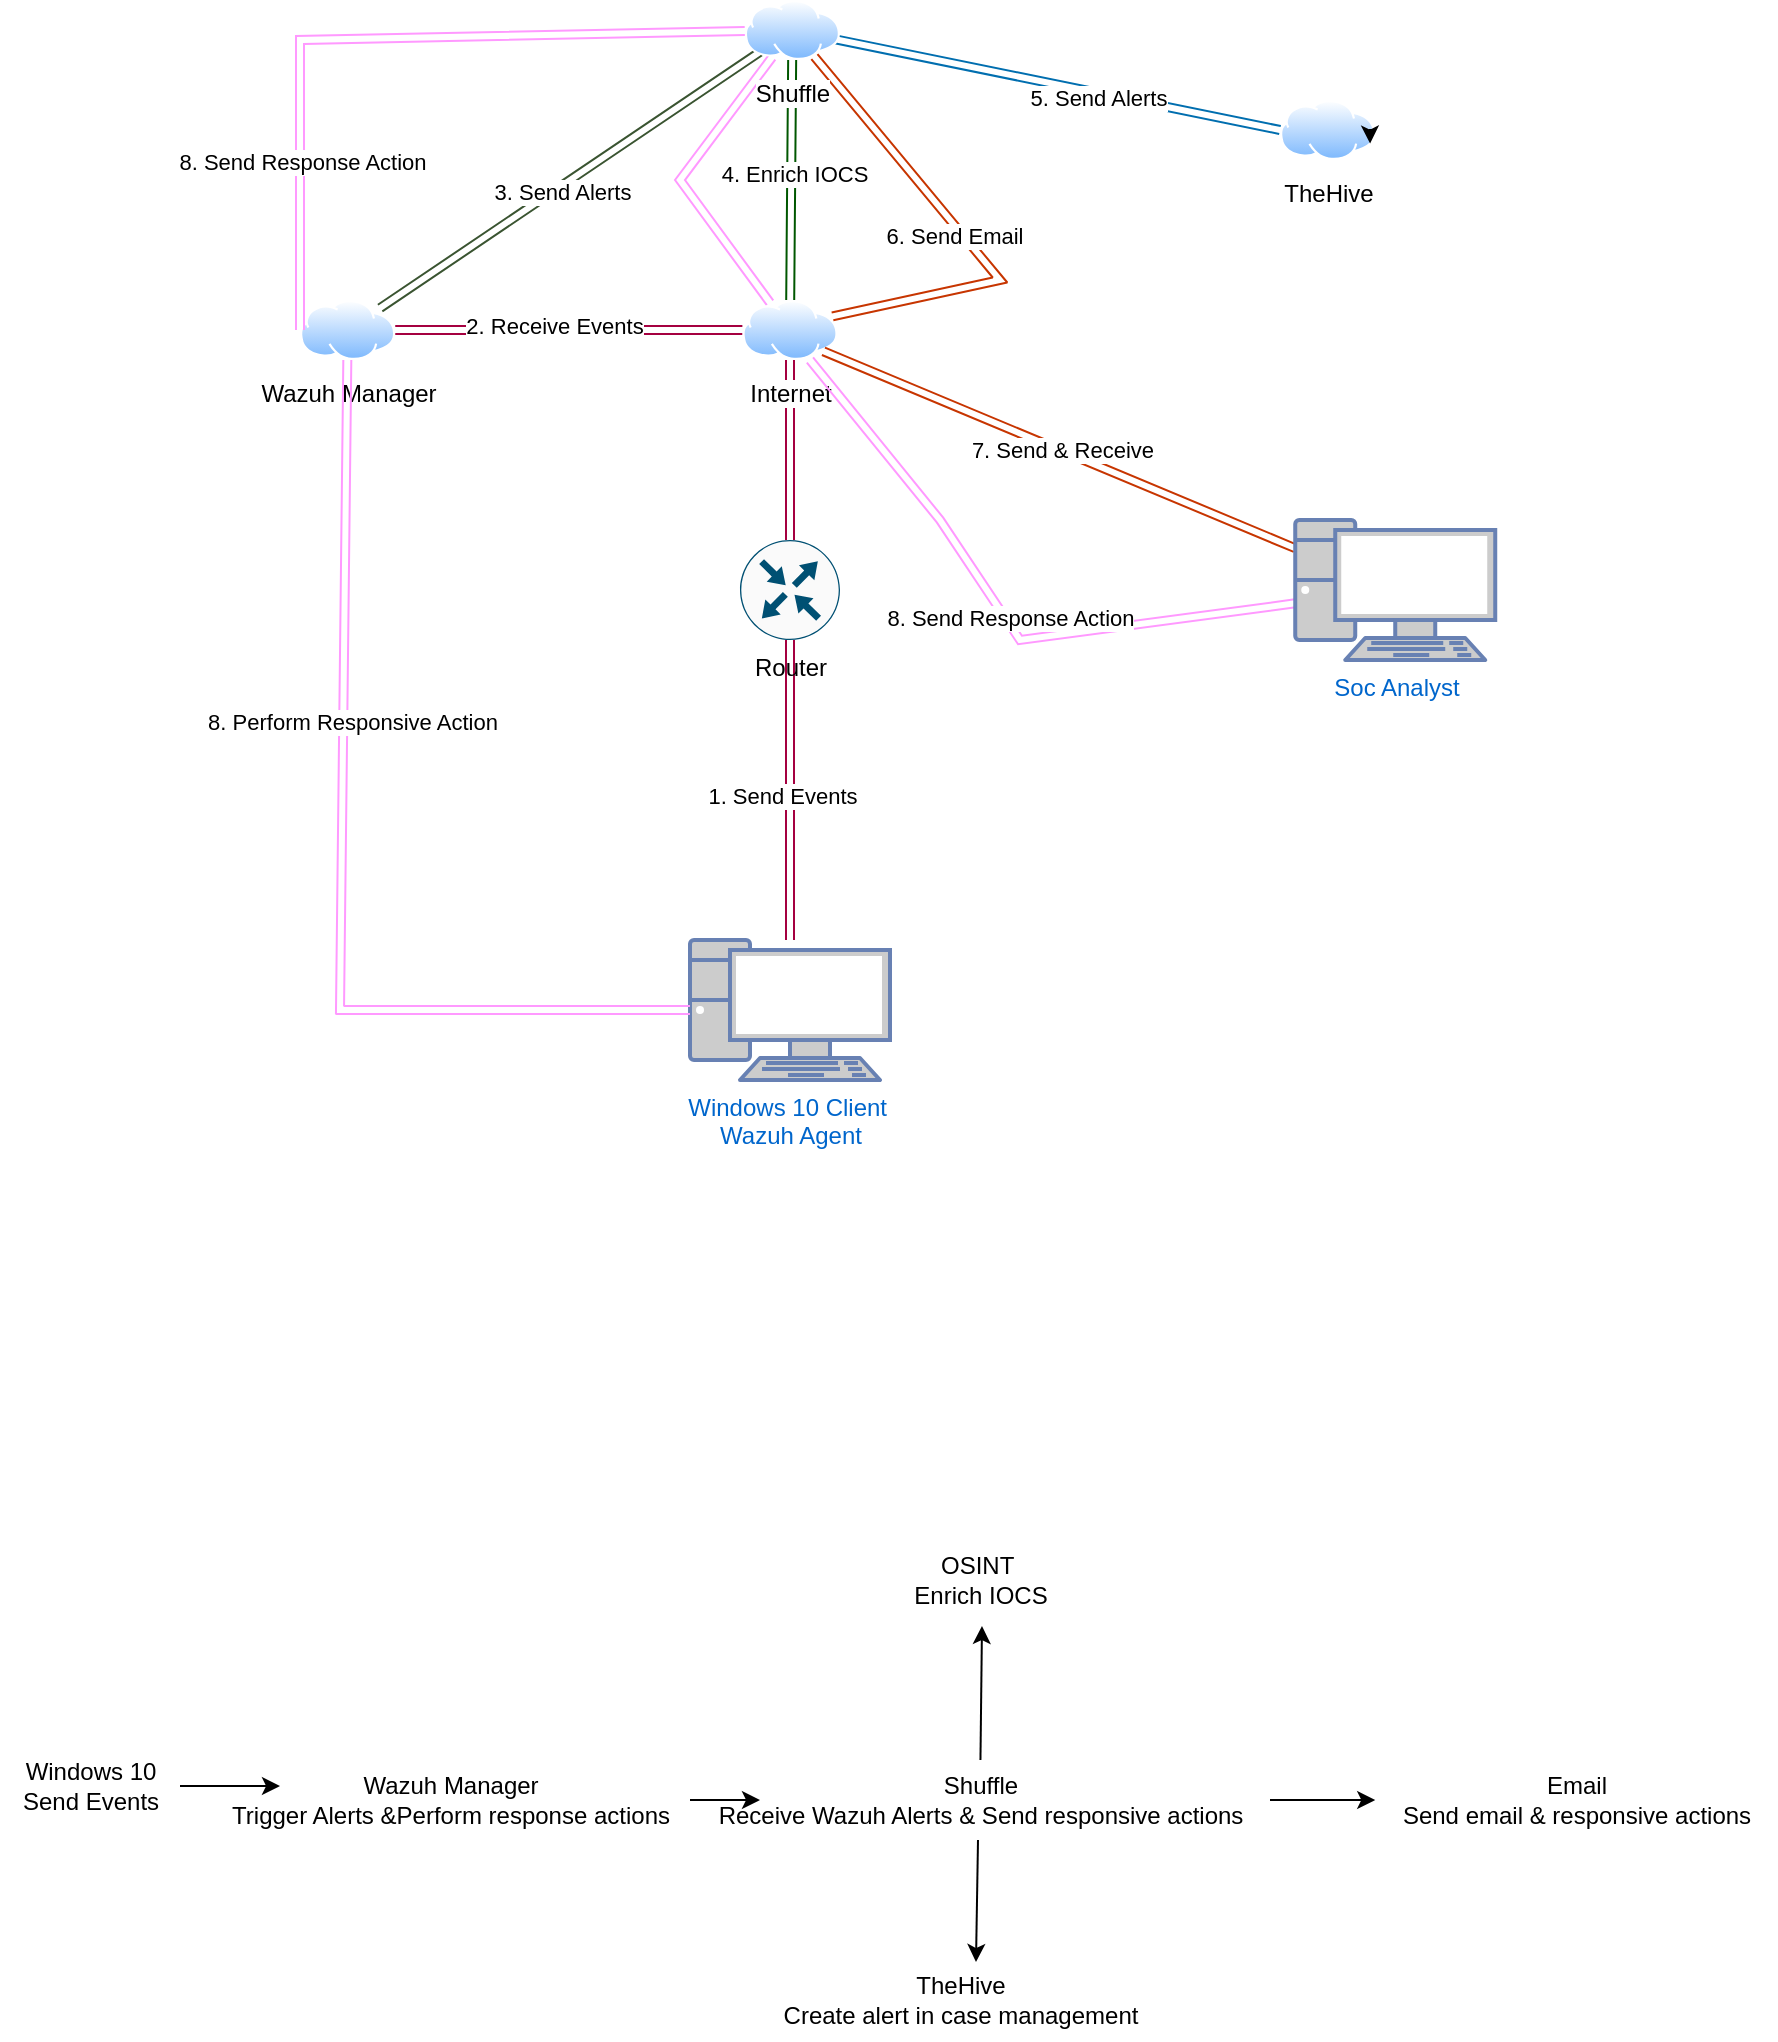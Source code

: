 <mxfile version="25.0.3">
  <diagram name="Page-1" id="ogt_sljapLo9hMkwnEWg">
    <mxGraphModel dx="794" dy="688" grid="1" gridSize="10" guides="1" tooltips="1" connect="1" arrows="1" fold="1" page="1" pageScale="1" pageWidth="827" pageHeight="1169" math="0" shadow="0">
      <root>
        <mxCell id="0" />
        <mxCell id="1" parent="0" />
        <mxCell id="6c3sIC1W4p3ReGTabZ1L-9" value="" style="rounded=0;orthogonalLoop=1;jettySize=auto;html=1;startArrow=block;startFill=1;shape=link;fillColor=#d80073;strokeColor=#A50040;" edge="1" parent="1" source="6c3sIC1W4p3ReGTabZ1L-1" target="6c3sIC1W4p3ReGTabZ1L-2">
          <mxGeometry relative="1" as="geometry" />
        </mxCell>
        <mxCell id="6c3sIC1W4p3ReGTabZ1L-10" value="1. Send Events" style="edgeLabel;html=1;align=center;verticalAlign=middle;resizable=0;points=[];" vertex="1" connectable="0" parent="6c3sIC1W4p3ReGTabZ1L-9">
          <mxGeometry x="-0.04" y="4" relative="1" as="geometry">
            <mxPoint as="offset" />
          </mxGeometry>
        </mxCell>
        <mxCell id="6c3sIC1W4p3ReGTabZ1L-1" value="Windows 10 Client&amp;nbsp;&lt;div&gt;Wazuh Agent&lt;div&gt;&lt;br&gt;&lt;/div&gt;&lt;/div&gt;" style="fontColor=#0066CC;verticalAlign=top;verticalLabelPosition=bottom;labelPosition=center;align=center;html=1;outlineConnect=0;fillColor=#CCCCCC;strokeColor=#6881B3;gradientColor=none;gradientDirection=north;strokeWidth=2;shape=mxgraph.networks.pc;" vertex="1" parent="1">
          <mxGeometry x="345" y="490" width="100" height="70" as="geometry" />
        </mxCell>
        <mxCell id="6c3sIC1W4p3ReGTabZ1L-12" style="edgeStyle=orthogonalEdgeStyle;rounded=0;orthogonalLoop=1;jettySize=auto;html=1;entryX=0.5;entryY=1;entryDx=0;entryDy=0;fillColor=#d80073;strokeColor=#A50040;shape=link;" edge="1" parent="1" source="6c3sIC1W4p3ReGTabZ1L-2" target="6c3sIC1W4p3ReGTabZ1L-3">
          <mxGeometry relative="1" as="geometry" />
        </mxCell>
        <mxCell id="6c3sIC1W4p3ReGTabZ1L-2" value="Router&lt;div&gt;&lt;br&gt;&lt;/div&gt;" style="sketch=0;points=[[0.5,0,0],[1,0.5,0],[0.5,1,0],[0,0.5,0],[0.145,0.145,0],[0.856,0.145,0],[0.855,0.856,0],[0.145,0.855,0]];verticalLabelPosition=bottom;html=1;verticalAlign=top;aspect=fixed;align=center;pointerEvents=1;shape=mxgraph.cisco19.rect;prIcon=router;fillColor=#FAFAFA;strokeColor=#005073;" vertex="1" parent="1">
          <mxGeometry x="370" y="290" width="50" height="50" as="geometry" />
        </mxCell>
        <mxCell id="6c3sIC1W4p3ReGTabZ1L-14" style="edgeStyle=orthogonalEdgeStyle;rounded=0;orthogonalLoop=1;jettySize=auto;html=1;shape=link;fillColor=#d80073;strokeColor=#A50040;" edge="1" parent="1" source="6c3sIC1W4p3ReGTabZ1L-3" target="6c3sIC1W4p3ReGTabZ1L-4">
          <mxGeometry relative="1" as="geometry" />
        </mxCell>
        <mxCell id="6c3sIC1W4p3ReGTabZ1L-15" value="2. Receive Events" style="edgeLabel;html=1;align=center;verticalAlign=middle;resizable=0;points=[];" vertex="1" connectable="0" parent="6c3sIC1W4p3ReGTabZ1L-14">
          <mxGeometry x="0.09" y="-2" relative="1" as="geometry">
            <mxPoint as="offset" />
          </mxGeometry>
        </mxCell>
        <mxCell id="6c3sIC1W4p3ReGTabZ1L-35" style="rounded=0;orthogonalLoop=1;jettySize=auto;html=1;shape=link;strokeColor=#FF99FF;" edge="1" parent="1" source="6c3sIC1W4p3ReGTabZ1L-3" target="6c3sIC1W4p3ReGTabZ1L-6">
          <mxGeometry relative="1" as="geometry">
            <Array as="points">
              <mxPoint x="340" y="110" />
            </Array>
          </mxGeometry>
        </mxCell>
        <mxCell id="6c3sIC1W4p3ReGTabZ1L-3" value="Internet" style="image;aspect=fixed;perimeter=ellipsePerimeter;html=1;align=center;shadow=0;dashed=0;spacingTop=3;image=img/lib/active_directory/internet_cloud.svg;" vertex="1" parent="1">
          <mxGeometry x="371.19" y="170" width="47.62" height="30" as="geometry" />
        </mxCell>
        <mxCell id="6c3sIC1W4p3ReGTabZ1L-17" style="rounded=0;orthogonalLoop=1;jettySize=auto;html=1;shape=link;fillColor=#6d8764;strokeColor=#3A5431;" edge="1" parent="1" source="6c3sIC1W4p3ReGTabZ1L-4" target="6c3sIC1W4p3ReGTabZ1L-6">
          <mxGeometry relative="1" as="geometry" />
        </mxCell>
        <mxCell id="6c3sIC1W4p3ReGTabZ1L-18" value="3. Send Alerts" style="edgeLabel;html=1;align=center;verticalAlign=middle;resizable=0;points=[];" vertex="1" connectable="0" parent="6c3sIC1W4p3ReGTabZ1L-17">
          <mxGeometry x="-0.059" y="-2" relative="1" as="geometry">
            <mxPoint as="offset" />
          </mxGeometry>
        </mxCell>
        <mxCell id="6c3sIC1W4p3ReGTabZ1L-4" value="Wazuh Manager" style="image;aspect=fixed;perimeter=ellipsePerimeter;html=1;align=center;shadow=0;dashed=0;spacingTop=3;image=img/lib/active_directory/internet_cloud.svg;" vertex="1" parent="1">
          <mxGeometry x="150" y="170" width="47.62" height="30" as="geometry" />
        </mxCell>
        <mxCell id="6c3sIC1W4p3ReGTabZ1L-5" value="TheHive" style="image;aspect=fixed;perimeter=ellipsePerimeter;html=1;align=center;shadow=0;dashed=0;spacingTop=3;image=img/lib/active_directory/internet_cloud.svg;" vertex="1" parent="1">
          <mxGeometry x="640" y="70" width="47.62" height="30" as="geometry" />
        </mxCell>
        <mxCell id="6c3sIC1W4p3ReGTabZ1L-19" style="rounded=0;orthogonalLoop=1;jettySize=auto;html=1;shape=link;fillColor=#008a00;strokeColor=#005700;" edge="1" parent="1" source="6c3sIC1W4p3ReGTabZ1L-6" target="6c3sIC1W4p3ReGTabZ1L-3">
          <mxGeometry relative="1" as="geometry" />
        </mxCell>
        <mxCell id="6c3sIC1W4p3ReGTabZ1L-21" value="4. Enrich IOCS" style="edgeLabel;html=1;align=center;verticalAlign=middle;resizable=0;points=[];" vertex="1" connectable="0" parent="6c3sIC1W4p3ReGTabZ1L-19">
          <mxGeometry x="-0.05" y="1" relative="1" as="geometry">
            <mxPoint as="offset" />
          </mxGeometry>
        </mxCell>
        <mxCell id="6c3sIC1W4p3ReGTabZ1L-22" style="rounded=0;orthogonalLoop=1;jettySize=auto;html=1;shape=link;fillColor=#1ba1e2;strokeColor=#006EAF;entryX=0;entryY=0.5;entryDx=0;entryDy=0;" edge="1" parent="1" target="6c3sIC1W4p3ReGTabZ1L-5">
          <mxGeometry relative="1" as="geometry">
            <mxPoint x="414.004" y="38.896" as="sourcePoint" />
            <mxPoint x="622.38" y="169.999" as="targetPoint" />
            <Array as="points" />
          </mxGeometry>
        </mxCell>
        <mxCell id="6c3sIC1W4p3ReGTabZ1L-27" value="5. Send Alerts" style="edgeLabel;html=1;align=center;verticalAlign=middle;resizable=0;points=[];" vertex="1" connectable="0" parent="6c3sIC1W4p3ReGTabZ1L-22">
          <mxGeometry x="0.192" y="-2" relative="1" as="geometry">
            <mxPoint as="offset" />
          </mxGeometry>
        </mxCell>
        <mxCell id="6c3sIC1W4p3ReGTabZ1L-28" style="rounded=0;orthogonalLoop=1;jettySize=auto;html=1;entryX=1;entryY=0.25;entryDx=0;entryDy=0;shape=link;fillColor=#fa6800;strokeColor=#C73500;" edge="1" parent="1" source="6c3sIC1W4p3ReGTabZ1L-6" target="6c3sIC1W4p3ReGTabZ1L-3">
          <mxGeometry relative="1" as="geometry">
            <Array as="points">
              <mxPoint x="500" y="160" />
            </Array>
          </mxGeometry>
        </mxCell>
        <mxCell id="6c3sIC1W4p3ReGTabZ1L-29" value="6. Send Email" style="edgeLabel;html=1;align=center;verticalAlign=middle;resizable=0;points=[];" vertex="1" connectable="0" parent="6c3sIC1W4p3ReGTabZ1L-28">
          <mxGeometry x="-0.016" y="-3" relative="1" as="geometry">
            <mxPoint x="-1" as="offset" />
          </mxGeometry>
        </mxCell>
        <mxCell id="6c3sIC1W4p3ReGTabZ1L-36" style="rounded=0;orthogonalLoop=1;jettySize=auto;html=1;entryX=0;entryY=0.5;entryDx=0;entryDy=0;shape=link;strokeColor=#FF99FF;" edge="1" parent="1" source="6c3sIC1W4p3ReGTabZ1L-6" target="6c3sIC1W4p3ReGTabZ1L-4">
          <mxGeometry relative="1" as="geometry">
            <Array as="points">
              <mxPoint x="150" y="40" />
            </Array>
          </mxGeometry>
        </mxCell>
        <mxCell id="6c3sIC1W4p3ReGTabZ1L-38" value="8. Send Response Action" style="edgeLabel;html=1;align=center;verticalAlign=middle;resizable=0;points=[];" vertex="1" connectable="0" parent="6c3sIC1W4p3ReGTabZ1L-36">
          <mxGeometry x="0.543" y="1" relative="1" as="geometry">
            <mxPoint as="offset" />
          </mxGeometry>
        </mxCell>
        <mxCell id="6c3sIC1W4p3ReGTabZ1L-6" value="Shuffle" style="image;aspect=fixed;perimeter=ellipsePerimeter;html=1;align=center;shadow=0;dashed=0;spacingTop=3;image=img/lib/active_directory/internet_cloud.svg;" vertex="1" parent="1">
          <mxGeometry x="372.38" y="20" width="47.62" height="30" as="geometry" />
        </mxCell>
        <mxCell id="6c3sIC1W4p3ReGTabZ1L-30" style="rounded=0;orthogonalLoop=1;jettySize=auto;html=1;entryX=1;entryY=1;entryDx=0;entryDy=0;shape=link;fillColor=#fa6800;strokeColor=#C73500;" edge="1" parent="1" source="6c3sIC1W4p3ReGTabZ1L-7" target="6c3sIC1W4p3ReGTabZ1L-3">
          <mxGeometry relative="1" as="geometry" />
        </mxCell>
        <mxCell id="6c3sIC1W4p3ReGTabZ1L-31" value="7. Send &amp;amp; Receive" style="edgeLabel;html=1;align=center;verticalAlign=middle;resizable=0;points=[];" vertex="1" connectable="0" parent="6c3sIC1W4p3ReGTabZ1L-30">
          <mxGeometry x="-0.008" y="-1" relative="1" as="geometry">
            <mxPoint as="offset" />
          </mxGeometry>
        </mxCell>
        <mxCell id="6c3sIC1W4p3ReGTabZ1L-33" style="rounded=0;orthogonalLoop=1;jettySize=auto;html=1;entryX=0.75;entryY=1;entryDx=0;entryDy=0;fillColor=#f8cecc;gradientColor=#ea6b66;strokeColor=#FF99FF;shape=link;" edge="1" parent="1" source="6c3sIC1W4p3ReGTabZ1L-7">
          <mxGeometry relative="1" as="geometry">
            <mxPoint x="580" y="326.38" as="sourcePoint" />
            <mxPoint x="404.986" y="199.997" as="targetPoint" />
            <Array as="points">
              <mxPoint x="510" y="340" />
              <mxPoint x="470" y="280" />
            </Array>
          </mxGeometry>
        </mxCell>
        <mxCell id="6c3sIC1W4p3ReGTabZ1L-34" value="8. Send Response Action" style="edgeLabel;html=1;align=center;verticalAlign=middle;resizable=0;points=[];" vertex="1" connectable="0" parent="6c3sIC1W4p3ReGTabZ1L-33">
          <mxGeometry x="-0.036" y="-2" relative="1" as="geometry">
            <mxPoint as="offset" />
          </mxGeometry>
        </mxCell>
        <mxCell id="6c3sIC1W4p3ReGTabZ1L-7" value="&lt;div&gt;&lt;div&gt;Soc Analyst&lt;/div&gt;&lt;/div&gt;" style="fontColor=#0066CC;verticalAlign=top;verticalLabelPosition=bottom;labelPosition=center;align=center;html=1;outlineConnect=0;fillColor=#CCCCCC;strokeColor=#6881B3;gradientColor=none;gradientDirection=north;strokeWidth=2;shape=mxgraph.networks.pc;" vertex="1" parent="1">
          <mxGeometry x="647.62" y="280" width="100" height="70" as="geometry" />
        </mxCell>
        <mxCell id="6c3sIC1W4p3ReGTabZ1L-13" style="edgeStyle=orthogonalEdgeStyle;rounded=0;orthogonalLoop=1;jettySize=auto;html=1;exitX=0.5;exitY=1;exitDx=0;exitDy=0;" edge="1" parent="1" source="6c3sIC1W4p3ReGTabZ1L-4" target="6c3sIC1W4p3ReGTabZ1L-4">
          <mxGeometry relative="1" as="geometry" />
        </mxCell>
        <mxCell id="6c3sIC1W4p3ReGTabZ1L-23" style="edgeStyle=orthogonalEdgeStyle;rounded=0;orthogonalLoop=1;jettySize=auto;html=1;exitX=1;exitY=0.5;exitDx=0;exitDy=0;entryX=1;entryY=0.75;entryDx=0;entryDy=0;" edge="1" parent="1" source="6c3sIC1W4p3ReGTabZ1L-5" target="6c3sIC1W4p3ReGTabZ1L-5">
          <mxGeometry relative="1" as="geometry" />
        </mxCell>
        <mxCell id="6c3sIC1W4p3ReGTabZ1L-41" style="rounded=0;orthogonalLoop=1;jettySize=auto;html=1;entryX=0;entryY=0.5;entryDx=0;entryDy=0;entryPerimeter=0;shape=link;strokeColor=#FF99FF;" edge="1" parent="1" source="6c3sIC1W4p3ReGTabZ1L-4" target="6c3sIC1W4p3ReGTabZ1L-1">
          <mxGeometry relative="1" as="geometry">
            <Array as="points">
              <mxPoint x="170" y="525" />
            </Array>
          </mxGeometry>
        </mxCell>
        <mxCell id="6c3sIC1W4p3ReGTabZ1L-42" value="8. Perform Responsive Action" style="edgeLabel;html=1;align=center;verticalAlign=middle;resizable=0;points=[];" vertex="1" connectable="0" parent="6c3sIC1W4p3ReGTabZ1L-41">
          <mxGeometry x="-0.276" y="4" relative="1" as="geometry">
            <mxPoint as="offset" />
          </mxGeometry>
        </mxCell>
        <mxCell id="6c3sIC1W4p3ReGTabZ1L-44" style="edgeStyle=orthogonalEdgeStyle;rounded=0;orthogonalLoop=1;jettySize=auto;html=1;" edge="1" parent="1" source="6c3sIC1W4p3ReGTabZ1L-43">
          <mxGeometry relative="1" as="geometry">
            <mxPoint x="140" y="913" as="targetPoint" />
          </mxGeometry>
        </mxCell>
        <mxCell id="6c3sIC1W4p3ReGTabZ1L-43" value="Windows 10&lt;br&gt;Send Events" style="text;html=1;align=center;verticalAlign=middle;resizable=0;points=[];autosize=1;strokeColor=none;fillColor=none;" vertex="1" parent="1">
          <mxGeometry y="893" width="90" height="40" as="geometry" />
        </mxCell>
        <mxCell id="6c3sIC1W4p3ReGTabZ1L-46" style="edgeStyle=orthogonalEdgeStyle;rounded=0;orthogonalLoop=1;jettySize=auto;html=1;" edge="1" parent="1" source="6c3sIC1W4p3ReGTabZ1L-45">
          <mxGeometry relative="1" as="geometry">
            <mxPoint x="380" y="920" as="targetPoint" />
          </mxGeometry>
        </mxCell>
        <mxCell id="6c3sIC1W4p3ReGTabZ1L-45" value="Wazuh Manager&lt;div&gt;Trigger Alerts &amp;amp;Perform response actions&lt;/div&gt;" style="text;html=1;align=center;verticalAlign=middle;resizable=0;points=[];autosize=1;strokeColor=none;fillColor=none;" vertex="1" parent="1">
          <mxGeometry x="105" y="900" width="240" height="40" as="geometry" />
        </mxCell>
        <mxCell id="6c3sIC1W4p3ReGTabZ1L-48" style="rounded=0;orthogonalLoop=1;jettySize=auto;html=1;entryX=0.511;entryY=1.075;entryDx=0;entryDy=0;entryPerimeter=0;" edge="1" parent="1" source="6c3sIC1W4p3ReGTabZ1L-47" target="6c3sIC1W4p3ReGTabZ1L-49">
          <mxGeometry relative="1" as="geometry">
            <mxPoint x="558.5" y="820" as="targetPoint" />
          </mxGeometry>
        </mxCell>
        <mxCell id="6c3sIC1W4p3ReGTabZ1L-50" style="rounded=0;orthogonalLoop=1;jettySize=auto;html=1;entryX=0.54;entryY=0.025;entryDx=0;entryDy=0;entryPerimeter=0;" edge="1" parent="1" target="6c3sIC1W4p3ReGTabZ1L-51">
          <mxGeometry relative="1" as="geometry">
            <mxPoint x="545" y="1010" as="targetPoint" />
            <mxPoint x="489" y="940" as="sourcePoint" />
          </mxGeometry>
        </mxCell>
        <mxCell id="6c3sIC1W4p3ReGTabZ1L-57" value="" style="edgeStyle=orthogonalEdgeStyle;rounded=0;orthogonalLoop=1;jettySize=auto;html=1;" edge="1" parent="1" source="6c3sIC1W4p3ReGTabZ1L-47" target="6c3sIC1W4p3ReGTabZ1L-56">
          <mxGeometry relative="1" as="geometry" />
        </mxCell>
        <mxCell id="6c3sIC1W4p3ReGTabZ1L-47" value="Shuffle&lt;div&gt;Receive Wazuh Alerts &amp;amp; Send responsive actions&lt;/div&gt;" style="text;html=1;align=center;verticalAlign=middle;resizable=0;points=[];autosize=1;strokeColor=none;fillColor=none;" vertex="1" parent="1">
          <mxGeometry x="345" y="900" width="290" height="40" as="geometry" />
        </mxCell>
        <mxCell id="6c3sIC1W4p3ReGTabZ1L-49" value="OSINT&amp;nbsp;&lt;div&gt;Enrich IOCS&lt;/div&gt;" style="text;html=1;align=center;verticalAlign=middle;resizable=0;points=[];autosize=1;strokeColor=none;fillColor=none;" vertex="1" parent="1">
          <mxGeometry x="445" y="790" width="90" height="40" as="geometry" />
        </mxCell>
        <mxCell id="6c3sIC1W4p3ReGTabZ1L-51" value="TheHive&lt;div&gt;Create alert in case management&lt;/div&gt;" style="text;html=1;align=center;verticalAlign=middle;resizable=0;points=[];autosize=1;strokeColor=none;fillColor=none;" vertex="1" parent="1">
          <mxGeometry x="380" y="1000" width="200" height="40" as="geometry" />
        </mxCell>
        <mxCell id="6c3sIC1W4p3ReGTabZ1L-56" value="Email&lt;div&gt;Send email &amp;amp; responsive actions&lt;/div&gt;" style="text;html=1;align=center;verticalAlign=middle;resizable=0;points=[];autosize=1;strokeColor=none;fillColor=none;" vertex="1" parent="1">
          <mxGeometry x="687.62" y="900" width="200" height="40" as="geometry" />
        </mxCell>
      </root>
    </mxGraphModel>
  </diagram>
</mxfile>
